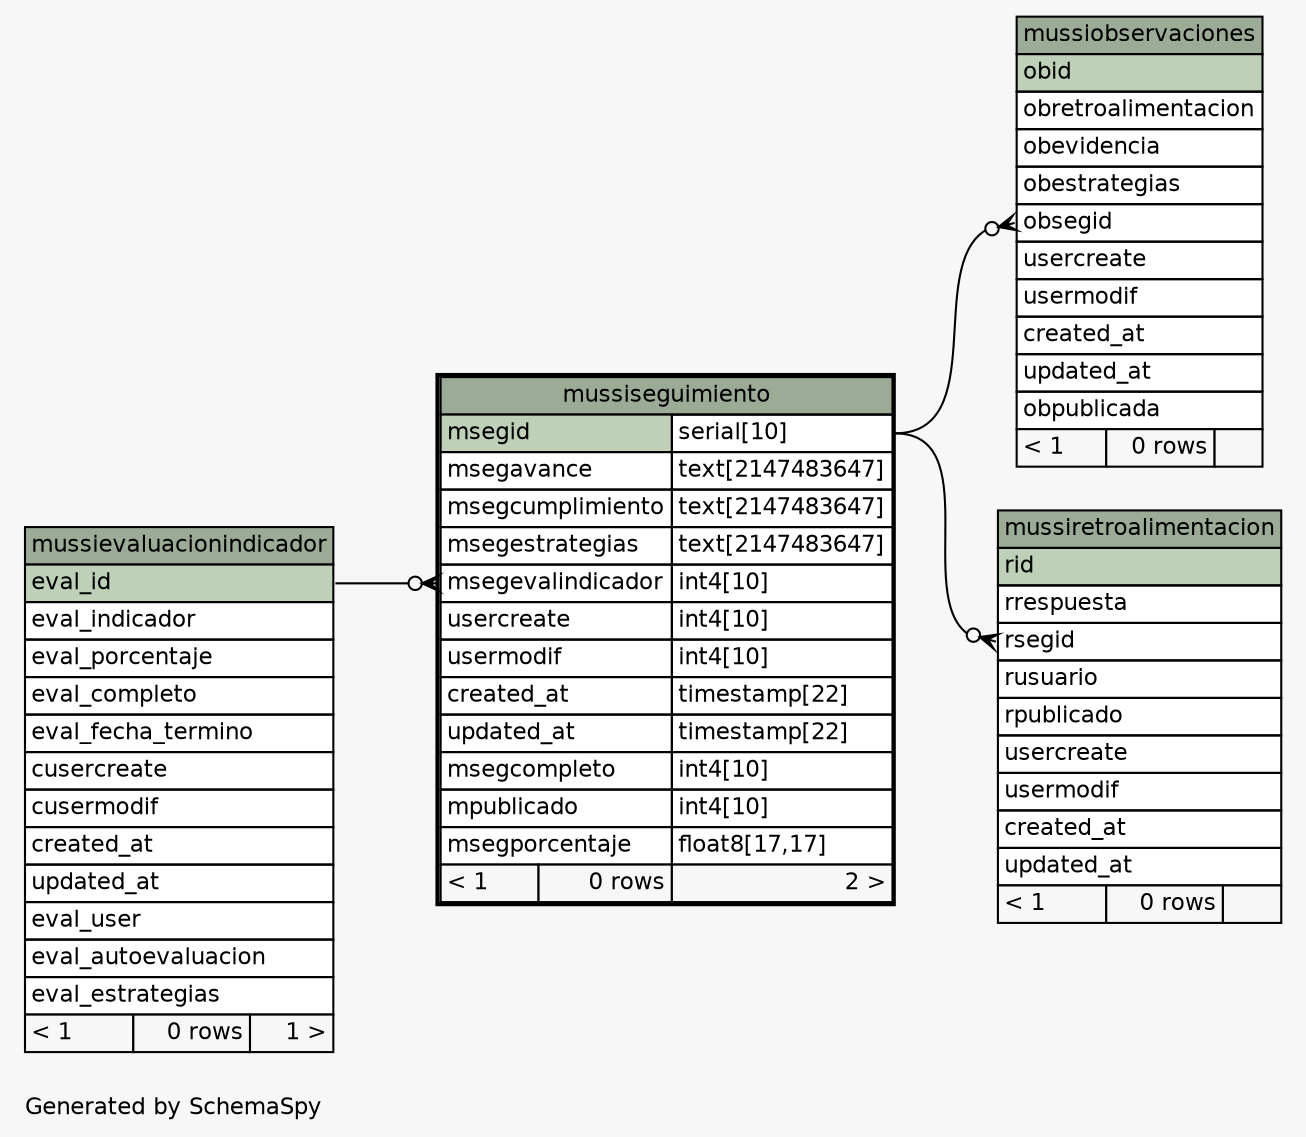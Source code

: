 // dot 2.38.0 on Mac OS X 10.11.1
// SchemaSpy rev 590
digraph "oneDegreeRelationshipsDiagram" {
  graph [
    rankdir="RL"
    bgcolor="#f7f7f7"
    label="\nGenerated by SchemaSpy"
    labeljust="l"
    nodesep="0.18"
    ranksep="0.46"
    fontname="Helvetica"
    fontsize="11"
  ];
  node [
    fontname="Helvetica"
    fontsize="11"
    shape="plaintext"
  ];
  edge [
    arrowsize="0.8"
  ];
  "mussiobservaciones":"obsegid":w -> "mussiseguimiento":"msegid.type":e [arrowhead=none dir=back arrowtail=crowodot];
  "mussiretroalimentacion":"rsegid":w -> "mussiseguimiento":"msegid.type":e [arrowhead=none dir=back arrowtail=crowodot];
  "mussiseguimiento":"msegevalindicador":w -> "mussievaluacionindicador":"eval_id":e [arrowhead=none dir=back arrowtail=crowodot];
  "mussievaluacionindicador" [
    label=<
    <TABLE BORDER="0" CELLBORDER="1" CELLSPACING="0" BGCOLOR="#ffffff">
      <TR><TD COLSPAN="3" BGCOLOR="#9bab96" ALIGN="CENTER">mussievaluacionindicador</TD></TR>
      <TR><TD PORT="eval_id" COLSPAN="3" BGCOLOR="#bed1b8" ALIGN="LEFT">eval_id</TD></TR>
      <TR><TD PORT="eval_indicador" COLSPAN="3" ALIGN="LEFT">eval_indicador</TD></TR>
      <TR><TD PORT="eval_porcentaje" COLSPAN="3" ALIGN="LEFT">eval_porcentaje</TD></TR>
      <TR><TD PORT="eval_completo" COLSPAN="3" ALIGN="LEFT">eval_completo</TD></TR>
      <TR><TD PORT="eval_fecha_termino" COLSPAN="3" ALIGN="LEFT">eval_fecha_termino</TD></TR>
      <TR><TD PORT="cusercreate" COLSPAN="3" ALIGN="LEFT">cusercreate</TD></TR>
      <TR><TD PORT="cusermodif" COLSPAN="3" ALIGN="LEFT">cusermodif</TD></TR>
      <TR><TD PORT="created_at" COLSPAN="3" ALIGN="LEFT">created_at</TD></TR>
      <TR><TD PORT="updated_at" COLSPAN="3" ALIGN="LEFT">updated_at</TD></TR>
      <TR><TD PORT="eval_user" COLSPAN="3" ALIGN="LEFT">eval_user</TD></TR>
      <TR><TD PORT="eval_autoevaluacion" COLSPAN="3" ALIGN="LEFT">eval_autoevaluacion</TD></TR>
      <TR><TD PORT="eval_estrategias" COLSPAN="3" ALIGN="LEFT">eval_estrategias</TD></TR>
      <TR><TD ALIGN="LEFT" BGCOLOR="#f7f7f7">&lt; 1</TD><TD ALIGN="RIGHT" BGCOLOR="#f7f7f7">0 rows</TD><TD ALIGN="RIGHT" BGCOLOR="#f7f7f7">1 &gt;</TD></TR>
    </TABLE>>
    URL="mussievaluacionindicador.html"
    tooltip="mussievaluacionindicador"
  ];
  "mussiobservaciones" [
    label=<
    <TABLE BORDER="0" CELLBORDER="1" CELLSPACING="0" BGCOLOR="#ffffff">
      <TR><TD COLSPAN="3" BGCOLOR="#9bab96" ALIGN="CENTER">mussiobservaciones</TD></TR>
      <TR><TD PORT="obid" COLSPAN="3" BGCOLOR="#bed1b8" ALIGN="LEFT">obid</TD></TR>
      <TR><TD PORT="obretroalimentacion" COLSPAN="3" ALIGN="LEFT">obretroalimentacion</TD></TR>
      <TR><TD PORT="obevidencia" COLSPAN="3" ALIGN="LEFT">obevidencia</TD></TR>
      <TR><TD PORT="obestrategias" COLSPAN="3" ALIGN="LEFT">obestrategias</TD></TR>
      <TR><TD PORT="obsegid" COLSPAN="3" ALIGN="LEFT">obsegid</TD></TR>
      <TR><TD PORT="usercreate" COLSPAN="3" ALIGN="LEFT">usercreate</TD></TR>
      <TR><TD PORT="usermodif" COLSPAN="3" ALIGN="LEFT">usermodif</TD></TR>
      <TR><TD PORT="created_at" COLSPAN="3" ALIGN="LEFT">created_at</TD></TR>
      <TR><TD PORT="updated_at" COLSPAN="3" ALIGN="LEFT">updated_at</TD></TR>
      <TR><TD PORT="obpublicada" COLSPAN="3" ALIGN="LEFT">obpublicada</TD></TR>
      <TR><TD ALIGN="LEFT" BGCOLOR="#f7f7f7">&lt; 1</TD><TD ALIGN="RIGHT" BGCOLOR="#f7f7f7">0 rows</TD><TD ALIGN="RIGHT" BGCOLOR="#f7f7f7">  </TD></TR>
    </TABLE>>
    URL="mussiobservaciones.html"
    tooltip="mussiobservaciones"
  ];
  "mussiretroalimentacion" [
    label=<
    <TABLE BORDER="0" CELLBORDER="1" CELLSPACING="0" BGCOLOR="#ffffff">
      <TR><TD COLSPAN="3" BGCOLOR="#9bab96" ALIGN="CENTER">mussiretroalimentacion</TD></TR>
      <TR><TD PORT="rid" COLSPAN="3" BGCOLOR="#bed1b8" ALIGN="LEFT">rid</TD></TR>
      <TR><TD PORT="rrespuesta" COLSPAN="3" ALIGN="LEFT">rrespuesta</TD></TR>
      <TR><TD PORT="rsegid" COLSPAN="3" ALIGN="LEFT">rsegid</TD></TR>
      <TR><TD PORT="rusuario" COLSPAN="3" ALIGN="LEFT">rusuario</TD></TR>
      <TR><TD PORT="rpublicado" COLSPAN="3" ALIGN="LEFT">rpublicado</TD></TR>
      <TR><TD PORT="usercreate" COLSPAN="3" ALIGN="LEFT">usercreate</TD></TR>
      <TR><TD PORT="usermodif" COLSPAN="3" ALIGN="LEFT">usermodif</TD></TR>
      <TR><TD PORT="created_at" COLSPAN="3" ALIGN="LEFT">created_at</TD></TR>
      <TR><TD PORT="updated_at" COLSPAN="3" ALIGN="LEFT">updated_at</TD></TR>
      <TR><TD ALIGN="LEFT" BGCOLOR="#f7f7f7">&lt; 1</TD><TD ALIGN="RIGHT" BGCOLOR="#f7f7f7">0 rows</TD><TD ALIGN="RIGHT" BGCOLOR="#f7f7f7">  </TD></TR>
    </TABLE>>
    URL="mussiretroalimentacion.html"
    tooltip="mussiretroalimentacion"
  ];
  "mussiseguimiento" [
    label=<
    <TABLE BORDER="2" CELLBORDER="1" CELLSPACING="0" BGCOLOR="#ffffff">
      <TR><TD COLSPAN="3" BGCOLOR="#9bab96" ALIGN="CENTER">mussiseguimiento</TD></TR>
      <TR><TD PORT="msegid" COLSPAN="2" BGCOLOR="#bed1b8" ALIGN="LEFT">msegid</TD><TD PORT="msegid.type" ALIGN="LEFT">serial[10]</TD></TR>
      <TR><TD PORT="msegavance" COLSPAN="2" ALIGN="LEFT">msegavance</TD><TD PORT="msegavance.type" ALIGN="LEFT">text[2147483647]</TD></TR>
      <TR><TD PORT="msegcumplimiento" COLSPAN="2" ALIGN="LEFT">msegcumplimiento</TD><TD PORT="msegcumplimiento.type" ALIGN="LEFT">text[2147483647]</TD></TR>
      <TR><TD PORT="msegestrategias" COLSPAN="2" ALIGN="LEFT">msegestrategias</TD><TD PORT="msegestrategias.type" ALIGN="LEFT">text[2147483647]</TD></TR>
      <TR><TD PORT="msegevalindicador" COLSPAN="2" ALIGN="LEFT">msegevalindicador</TD><TD PORT="msegevalindicador.type" ALIGN="LEFT">int4[10]</TD></TR>
      <TR><TD PORT="usercreate" COLSPAN="2" ALIGN="LEFT">usercreate</TD><TD PORT="usercreate.type" ALIGN="LEFT">int4[10]</TD></TR>
      <TR><TD PORT="usermodif" COLSPAN="2" ALIGN="LEFT">usermodif</TD><TD PORT="usermodif.type" ALIGN="LEFT">int4[10]</TD></TR>
      <TR><TD PORT="created_at" COLSPAN="2" ALIGN="LEFT">created_at</TD><TD PORT="created_at.type" ALIGN="LEFT">timestamp[22]</TD></TR>
      <TR><TD PORT="updated_at" COLSPAN="2" ALIGN="LEFT">updated_at</TD><TD PORT="updated_at.type" ALIGN="LEFT">timestamp[22]</TD></TR>
      <TR><TD PORT="msegcompleto" COLSPAN="2" ALIGN="LEFT">msegcompleto</TD><TD PORT="msegcompleto.type" ALIGN="LEFT">int4[10]</TD></TR>
      <TR><TD PORT="mpublicado" COLSPAN="2" ALIGN="LEFT">mpublicado</TD><TD PORT="mpublicado.type" ALIGN="LEFT">int4[10]</TD></TR>
      <TR><TD PORT="msegporcentaje" COLSPAN="2" ALIGN="LEFT">msegporcentaje</TD><TD PORT="msegporcentaje.type" ALIGN="LEFT">float8[17,17]</TD></TR>
      <TR><TD ALIGN="LEFT" BGCOLOR="#f7f7f7">&lt; 1</TD><TD ALIGN="RIGHT" BGCOLOR="#f7f7f7">0 rows</TD><TD ALIGN="RIGHT" BGCOLOR="#f7f7f7">2 &gt;</TD></TR>
    </TABLE>>
    URL="mussiseguimiento.html"
    tooltip="mussiseguimiento"
  ];
}
